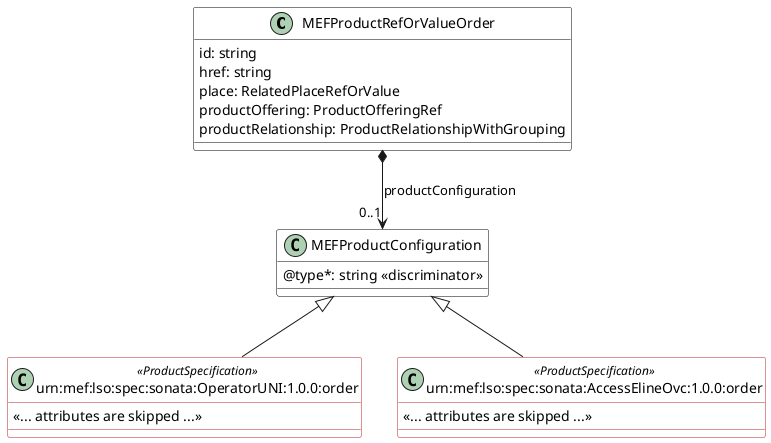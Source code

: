 @startuml
skinparam {
    ClassBackgroundColor White
    ClassBorderColor Black
    ClassBorderColor<<ProductSpecification>> FireBrick
}
set namespaceSeparator none

class MEFProductRefOrValueOrder{

    id: string 
    href: string 
    place: RelatedPlaceRefOrValue
    productOffering: ProductOfferingRef
    productRelationship: ProductRelationshipWithGrouping
   
}


class MEFProductConfiguration {
    @type*: string <<discriminator>>
}


MEFProductRefOrValueOrder *-->"0..1" MEFProductConfiguration : productConfiguration

class urn:mef:lso:spec:sonata:OperatorUNI:1.0.0:order <<ProductSpecification>> {

    <<... attributes are skipped ...>>
}
MEFProductConfiguration <|-- "urn:mef:lso:spec:sonata:OperatorUNI:1.0.0:order"



class urn:mef:lso:spec:sonata:AccessElineOvc:1.0.0:order <<ProductSpecification>> {

    <<... attributes are skipped ...>>
}
MEFProductConfiguration <|-- "urn:mef:lso:spec:sonata:AccessElineOvc:1.0.0:order"

@enduml
